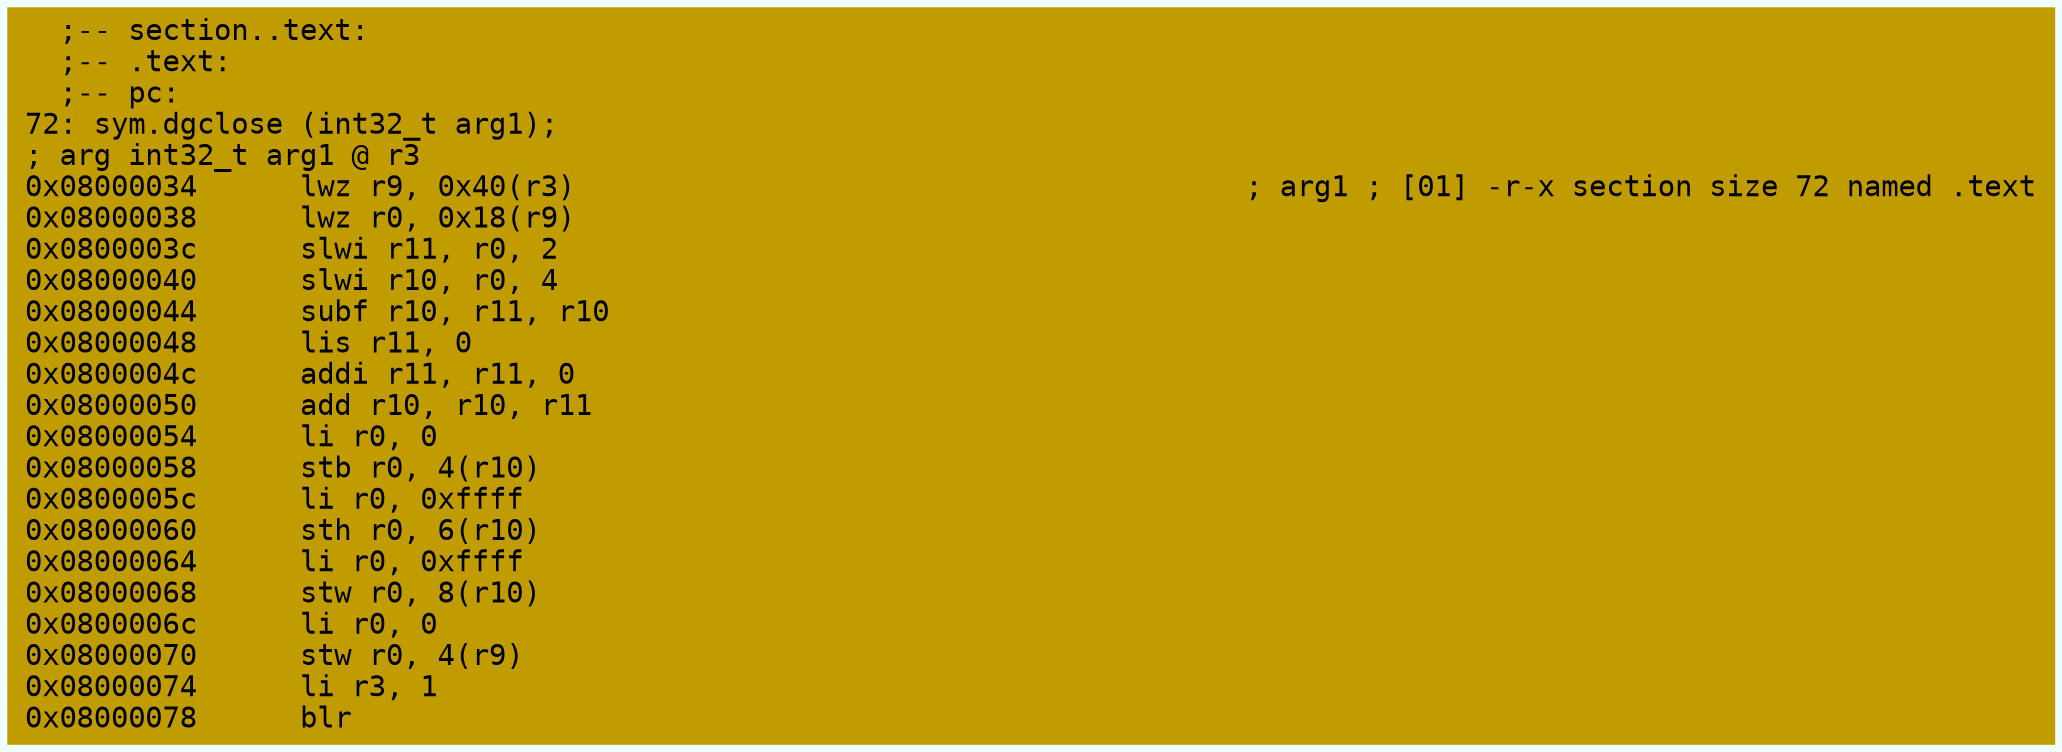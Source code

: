 digraph code {
	graph [bgcolor=azure fontsize=8 fontname="Courier" splines="ortho"];
	node [fillcolor=gray style=filled shape=box];
	edge [arrowhead="normal"];
	"0x08000034" [URL="sym.dgclose/0x08000034", fillcolor="#c19c00",color="#c19c00", fontname="Courier",label="  ;-- section..text:\l  ;-- .text:\l  ;-- pc:\l72: sym.dgclose (int32_t arg1);\l; arg int32_t arg1 @ r3\l0x08000034      lwz r9, 0x40(r3)                                       ; arg1 ; [01] -r-x section size 72 named .text\l0x08000038      lwz r0, 0x18(r9)\l0x0800003c      slwi r11, r0, 2\l0x08000040      slwi r10, r0, 4\l0x08000044      subf r10, r11, r10\l0x08000048      lis r11, 0\l0x0800004c      addi r11, r11, 0\l0x08000050      add r10, r10, r11\l0x08000054      li r0, 0\l0x08000058      stb r0, 4(r10)\l0x0800005c      li r0, 0xffff\l0x08000060      sth r0, 6(r10)\l0x08000064      li r0, 0xffff\l0x08000068      stw r0, 8(r10)\l0x0800006c      li r0, 0\l0x08000070      stw r0, 4(r9)\l0x08000074      li r3, 1\l0x08000078      blr\l"]
}
